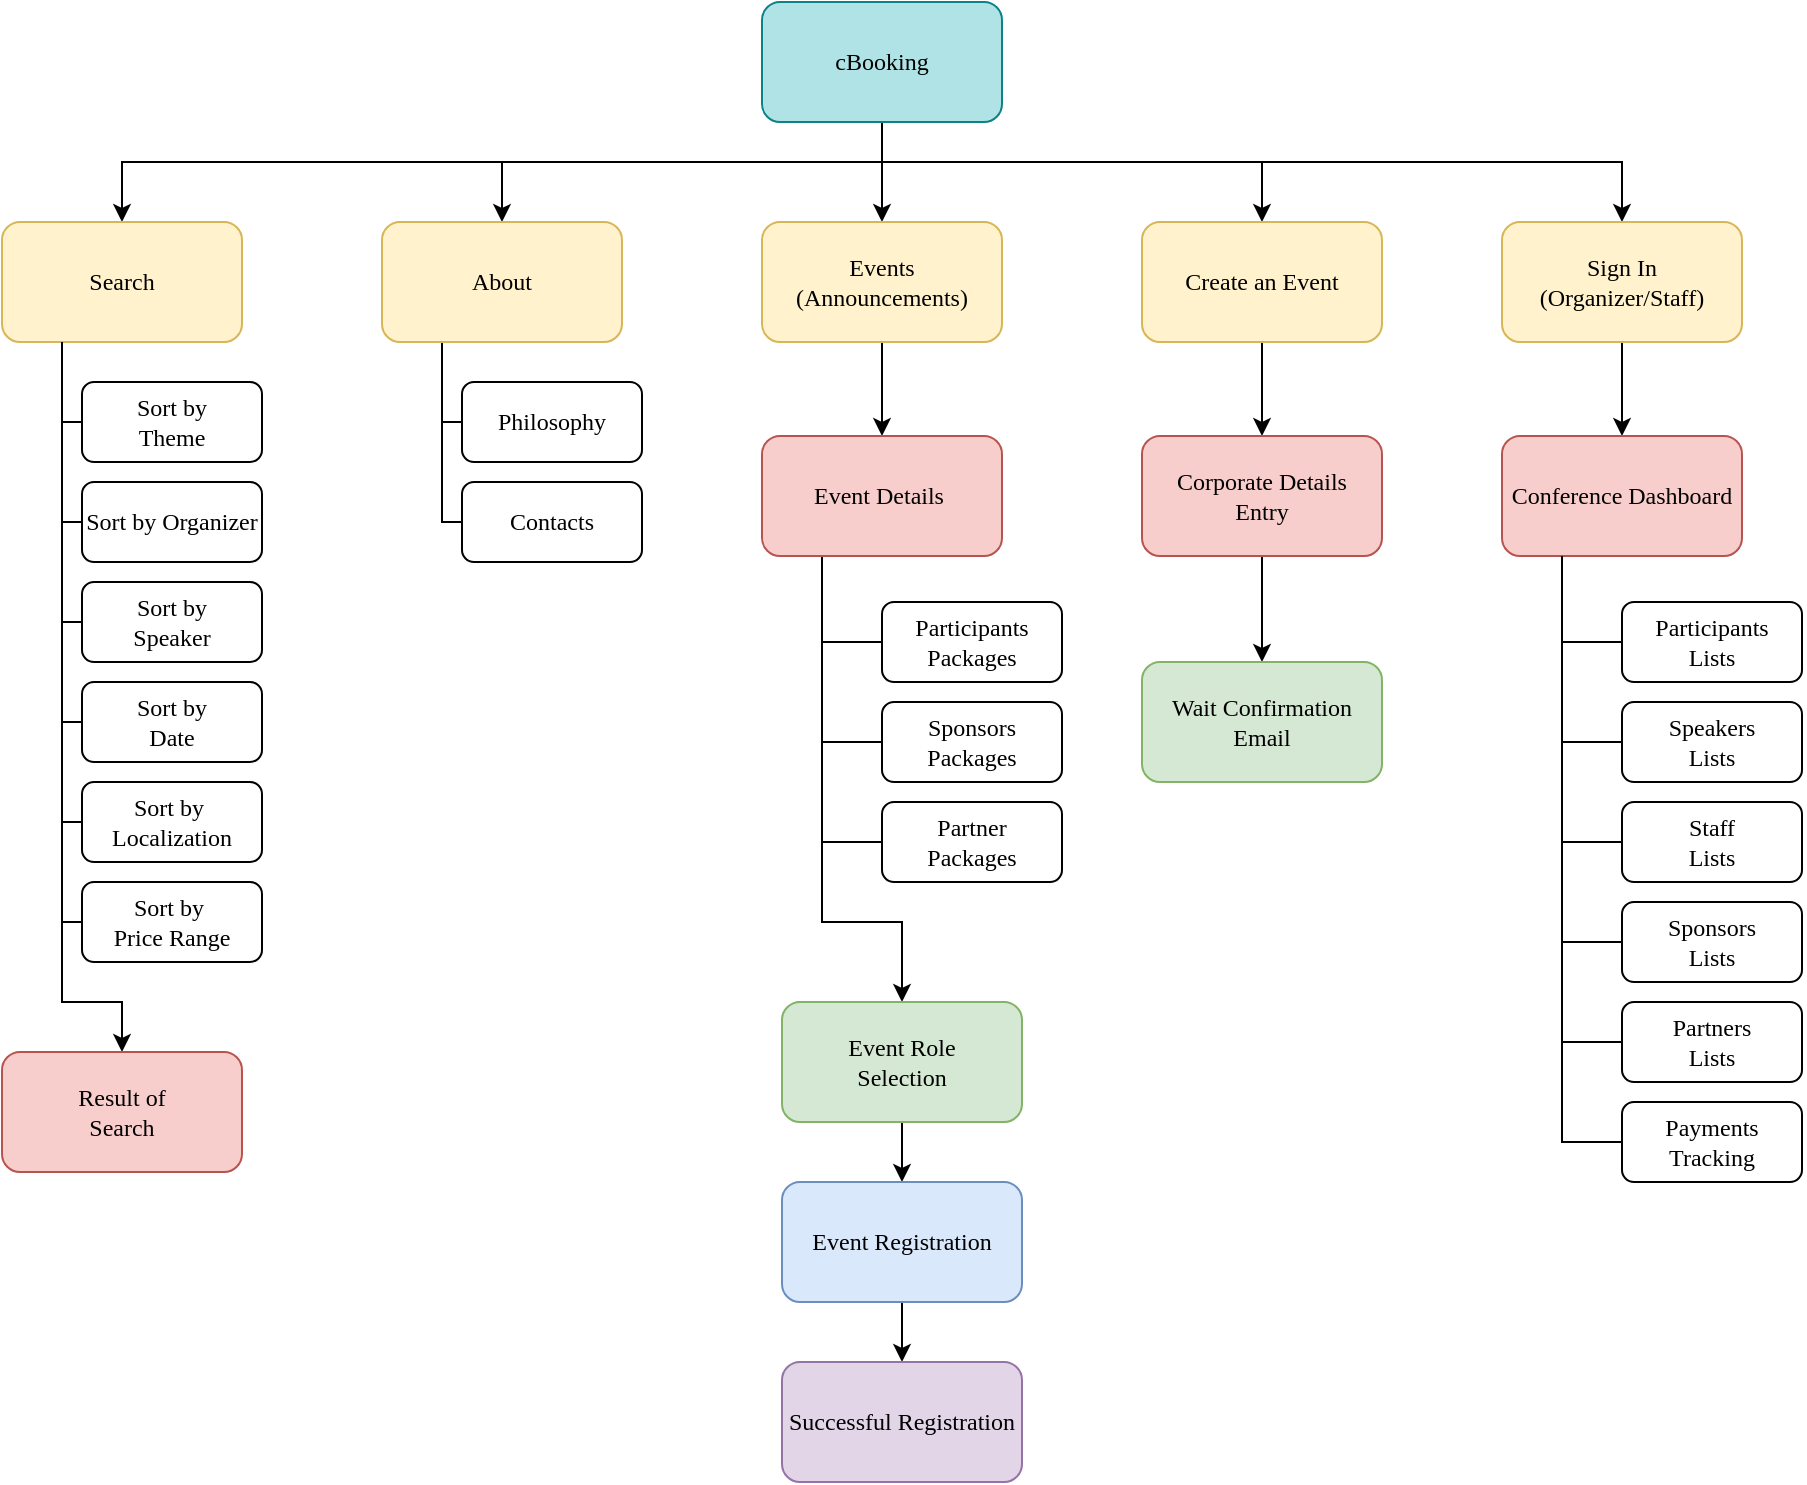 <mxfile version="13.10.0" type="github">
  <diagram name="Page-1" id="97916047-d0de-89f5-080d-49f4d83e522f">
    <mxGraphModel dx="1673" dy="934" grid="1" gridSize="10" guides="1" tooltips="1" connect="1" arrows="1" fold="1" page="1" pageScale="1.5" pageWidth="1169" pageHeight="827" background="#ffffff" math="0" shadow="0">
      <root>
        <mxCell id="0" />
        <mxCell id="1" parent="0" />
        <mxCell id="v0h3LR7NTTZBpTmHbnjR-62" style="edgeStyle=orthogonalEdgeStyle;rounded=0;orthogonalLoop=1;jettySize=auto;html=1;entryX=0.5;entryY=0;entryDx=0;entryDy=0;fontFamily=Tahoma;" edge="1" parent="1" source="v0h3LR7NTTZBpTmHbnjR-58" target="v0h3LR7NTTZBpTmHbnjR-61">
          <mxGeometry relative="1" as="geometry">
            <Array as="points">
              <mxPoint x="770" y="230" />
              <mxPoint x="580" y="230" />
            </Array>
          </mxGeometry>
        </mxCell>
        <mxCell id="v0h3LR7NTTZBpTmHbnjR-66" style="edgeStyle=orthogonalEdgeStyle;rounded=0;orthogonalLoop=1;jettySize=auto;html=1;fontFamily=Tahoma;" edge="1" parent="1" source="v0h3LR7NTTZBpTmHbnjR-58" target="v0h3LR7NTTZBpTmHbnjR-65">
          <mxGeometry relative="1" as="geometry">
            <Array as="points">
              <mxPoint x="770" y="230" />
              <mxPoint x="1140" y="230" />
            </Array>
          </mxGeometry>
        </mxCell>
        <mxCell id="v0h3LR7NTTZBpTmHbnjR-67" style="edgeStyle=orthogonalEdgeStyle;rounded=0;orthogonalLoop=1;jettySize=auto;html=1;exitX=0.5;exitY=1;exitDx=0;exitDy=0;entryX=0.5;entryY=0;entryDx=0;entryDy=0;fontFamily=Tahoma;" edge="1" parent="1" source="v0h3LR7NTTZBpTmHbnjR-58" target="v0h3LR7NTTZBpTmHbnjR-63">
          <mxGeometry relative="1" as="geometry">
            <Array as="points">
              <mxPoint x="770" y="210" />
              <mxPoint x="770" y="260" />
            </Array>
          </mxGeometry>
        </mxCell>
        <mxCell id="v0h3LR7NTTZBpTmHbnjR-68" style="edgeStyle=orthogonalEdgeStyle;rounded=0;orthogonalLoop=1;jettySize=auto;html=1;exitX=0.5;exitY=1;exitDx=0;exitDy=0;fontFamily=Tahoma;" edge="1" parent="1" source="v0h3LR7NTTZBpTmHbnjR-58" target="v0h3LR7NTTZBpTmHbnjR-64">
          <mxGeometry relative="1" as="geometry">
            <Array as="points">
              <mxPoint x="770" y="230" />
              <mxPoint x="960" y="230" />
            </Array>
          </mxGeometry>
        </mxCell>
        <mxCell id="v0h3LR7NTTZBpTmHbnjR-74" style="edgeStyle=orthogonalEdgeStyle;rounded=0;orthogonalLoop=1;jettySize=auto;html=1;exitX=0.5;exitY=1;exitDx=0;exitDy=0;fontFamily=Tahoma;" edge="1" parent="1" source="v0h3LR7NTTZBpTmHbnjR-58" target="v0h3LR7NTTZBpTmHbnjR-73">
          <mxGeometry relative="1" as="geometry">
            <Array as="points">
              <mxPoint x="770" y="230" />
              <mxPoint x="390" y="230" />
            </Array>
          </mxGeometry>
        </mxCell>
        <mxCell id="v0h3LR7NTTZBpTmHbnjR-58" value="cBooking" style="rounded=1;whiteSpace=wrap;html=1;fontFamily=Tahoma;fillColor=#b0e3e6;strokeColor=#0e8088;" vertex="1" parent="1">
          <mxGeometry x="710" y="150" width="120" height="60" as="geometry" />
        </mxCell>
        <mxCell id="v0h3LR7NTTZBpTmHbnjR-100" style="edgeStyle=none;rounded=0;orthogonalLoop=1;jettySize=auto;html=1;exitX=0.25;exitY=1;exitDx=0;exitDy=0;entryX=0;entryY=0.5;entryDx=0;entryDy=0;endArrow=none;endFill=0;fontFamily=Tahoma;" edge="1" parent="1" source="v0h3LR7NTTZBpTmHbnjR-61" target="v0h3LR7NTTZBpTmHbnjR-98">
          <mxGeometry relative="1" as="geometry">
            <Array as="points">
              <mxPoint x="550" y="360" />
            </Array>
          </mxGeometry>
        </mxCell>
        <mxCell id="v0h3LR7NTTZBpTmHbnjR-101" style="edgeStyle=none;rounded=0;orthogonalLoop=1;jettySize=auto;html=1;exitX=0.25;exitY=1;exitDx=0;exitDy=0;entryX=0;entryY=0.5;entryDx=0;entryDy=0;endArrow=none;endFill=0;fontFamily=Tahoma;" edge="1" parent="1" source="v0h3LR7NTTZBpTmHbnjR-61" target="v0h3LR7NTTZBpTmHbnjR-99">
          <mxGeometry relative="1" as="geometry">
            <Array as="points">
              <mxPoint x="550" y="410" />
            </Array>
          </mxGeometry>
        </mxCell>
        <mxCell id="v0h3LR7NTTZBpTmHbnjR-61" value="About" style="rounded=1;whiteSpace=wrap;html=1;fontFamily=Tahoma;fillColor=#fff2cc;strokeColor=#d6b656;" vertex="1" parent="1">
          <mxGeometry x="520" y="260" width="120" height="60" as="geometry" />
        </mxCell>
        <mxCell id="v0h3LR7NTTZBpTmHbnjR-79" style="edgeStyle=orthogonalEdgeStyle;rounded=0;orthogonalLoop=1;jettySize=auto;html=1;exitX=0.5;exitY=1;exitDx=0;exitDy=0;entryX=0.5;entryY=0;entryDx=0;entryDy=0;fontFamily=Tahoma;" edge="1" parent="1" source="v0h3LR7NTTZBpTmHbnjR-63" target="v0h3LR7NTTZBpTmHbnjR-78">
          <mxGeometry relative="1" as="geometry" />
        </mxCell>
        <mxCell id="v0h3LR7NTTZBpTmHbnjR-63" value="Events&lt;br&gt;(Announcements)" style="rounded=1;whiteSpace=wrap;html=1;fontFamily=Tahoma;fillColor=#fff2cc;strokeColor=#d6b656;" vertex="1" parent="1">
          <mxGeometry x="710" y="260" width="120" height="60" as="geometry" />
        </mxCell>
        <mxCell id="v0h3LR7NTTZBpTmHbnjR-70" style="edgeStyle=orthogonalEdgeStyle;rounded=0;orthogonalLoop=1;jettySize=auto;html=1;entryX=0.5;entryY=0;entryDx=0;entryDy=0;fontFamily=Tahoma;" edge="1" parent="1" source="v0h3LR7NTTZBpTmHbnjR-64" target="v0h3LR7NTTZBpTmHbnjR-69">
          <mxGeometry relative="1" as="geometry" />
        </mxCell>
        <mxCell id="v0h3LR7NTTZBpTmHbnjR-64" value="Create an Event" style="rounded=1;whiteSpace=wrap;html=1;fontFamily=Tahoma;fillColor=#fff2cc;strokeColor=#d6b656;" vertex="1" parent="1">
          <mxGeometry x="900" y="260" width="120" height="60" as="geometry" />
        </mxCell>
        <mxCell id="v0h3LR7NTTZBpTmHbnjR-72" style="edgeStyle=orthogonalEdgeStyle;rounded=0;orthogonalLoop=1;jettySize=auto;html=1;entryX=0.5;entryY=0;entryDx=0;entryDy=0;fontFamily=Tahoma;" edge="1" parent="1" source="v0h3LR7NTTZBpTmHbnjR-65" target="v0h3LR7NTTZBpTmHbnjR-71">
          <mxGeometry relative="1" as="geometry" />
        </mxCell>
        <mxCell id="v0h3LR7NTTZBpTmHbnjR-65" value="Sign In&lt;br&gt;(Organizer/Staff)" style="rounded=1;whiteSpace=wrap;html=1;fontFamily=Tahoma;fillColor=#fff2cc;strokeColor=#d6b656;" vertex="1" parent="1">
          <mxGeometry x="1080" y="260" width="120" height="60" as="geometry" />
        </mxCell>
        <mxCell id="v0h3LR7NTTZBpTmHbnjR-129" style="edgeStyle=none;rounded=0;orthogonalLoop=1;jettySize=auto;html=1;exitX=0.5;exitY=1;exitDx=0;exitDy=0;startArrow=none;startFill=0;endArrow=classic;endFill=1;fontFamily=Tahoma;" edge="1" parent="1" source="v0h3LR7NTTZBpTmHbnjR-69" target="v0h3LR7NTTZBpTmHbnjR-128">
          <mxGeometry relative="1" as="geometry" />
        </mxCell>
        <mxCell id="v0h3LR7NTTZBpTmHbnjR-69" value="Corporate Details&lt;br&gt;Entry" style="rounded=1;whiteSpace=wrap;html=1;fontFamily=Tahoma;fillColor=#f8cecc;strokeColor=#b85450;" vertex="1" parent="1">
          <mxGeometry x="900" y="367" width="120" height="60" as="geometry" />
        </mxCell>
        <mxCell id="v0h3LR7NTTZBpTmHbnjR-85" style="edgeStyle=orthogonalEdgeStyle;rounded=0;orthogonalLoop=1;jettySize=auto;html=1;exitX=0.25;exitY=1;exitDx=0;exitDy=0;entryX=0;entryY=0.5;entryDx=0;entryDy=0;fontFamily=Tahoma;endArrow=none;endFill=0;" edge="1" parent="1" source="v0h3LR7NTTZBpTmHbnjR-71" target="v0h3LR7NTTZBpTmHbnjR-80">
          <mxGeometry relative="1" as="geometry" />
        </mxCell>
        <mxCell id="v0h3LR7NTTZBpTmHbnjR-86" style="edgeStyle=none;rounded=0;orthogonalLoop=1;jettySize=auto;html=1;exitX=0.25;exitY=1;exitDx=0;exitDy=0;entryX=0;entryY=0.5;entryDx=0;entryDy=0;endArrow=none;endFill=0;fontFamily=Tahoma;" edge="1" parent="1" source="v0h3LR7NTTZBpTmHbnjR-71" target="v0h3LR7NTTZBpTmHbnjR-81">
          <mxGeometry relative="1" as="geometry">
            <Array as="points">
              <mxPoint x="1110" y="520" />
            </Array>
          </mxGeometry>
        </mxCell>
        <mxCell id="v0h3LR7NTTZBpTmHbnjR-87" style="edgeStyle=none;rounded=0;orthogonalLoop=1;jettySize=auto;html=1;exitX=0.25;exitY=1;exitDx=0;exitDy=0;entryX=0;entryY=0.5;entryDx=0;entryDy=0;endArrow=none;endFill=0;fontFamily=Tahoma;" edge="1" parent="1" source="v0h3LR7NTTZBpTmHbnjR-71" target="v0h3LR7NTTZBpTmHbnjR-82">
          <mxGeometry relative="1" as="geometry">
            <Array as="points">
              <mxPoint x="1110" y="570" />
            </Array>
          </mxGeometry>
        </mxCell>
        <mxCell id="v0h3LR7NTTZBpTmHbnjR-88" style="edgeStyle=none;rounded=0;orthogonalLoop=1;jettySize=auto;html=1;exitX=0.25;exitY=1;exitDx=0;exitDy=0;entryX=0;entryY=0.5;entryDx=0;entryDy=0;endArrow=none;endFill=0;fontFamily=Tahoma;" edge="1" parent="1" source="v0h3LR7NTTZBpTmHbnjR-71" target="v0h3LR7NTTZBpTmHbnjR-83">
          <mxGeometry relative="1" as="geometry">
            <Array as="points">
              <mxPoint x="1110" y="620" />
            </Array>
          </mxGeometry>
        </mxCell>
        <mxCell id="v0h3LR7NTTZBpTmHbnjR-89" style="edgeStyle=none;rounded=0;orthogonalLoop=1;jettySize=auto;html=1;exitX=0.25;exitY=1;exitDx=0;exitDy=0;entryX=0;entryY=0.5;entryDx=0;entryDy=0;endArrow=none;endFill=0;fontFamily=Tahoma;" edge="1" parent="1" source="v0h3LR7NTTZBpTmHbnjR-71" target="v0h3LR7NTTZBpTmHbnjR-84">
          <mxGeometry relative="1" as="geometry">
            <Array as="points">
              <mxPoint x="1110" y="670" />
            </Array>
          </mxGeometry>
        </mxCell>
        <mxCell id="v0h3LR7NTTZBpTmHbnjR-71" value="Conference Dashboard" style="rounded=1;whiteSpace=wrap;html=1;fontFamily=Tahoma;fillColor=#f8cecc;strokeColor=#b85450;" vertex="1" parent="1">
          <mxGeometry x="1080" y="367" width="120" height="60" as="geometry" />
        </mxCell>
        <mxCell id="v0h3LR7NTTZBpTmHbnjR-112" style="edgeStyle=none;rounded=0;orthogonalLoop=1;jettySize=auto;html=1;exitX=0.25;exitY=1;exitDx=0;exitDy=0;entryX=0;entryY=0.5;entryDx=0;entryDy=0;startArrow=none;startFill=0;endArrow=none;endFill=0;fontFamily=Tahoma;" edge="1" parent="1" source="v0h3LR7NTTZBpTmHbnjR-73" target="v0h3LR7NTTZBpTmHbnjR-104">
          <mxGeometry relative="1" as="geometry">
            <Array as="points">
              <mxPoint x="360" y="360" />
            </Array>
          </mxGeometry>
        </mxCell>
        <mxCell id="v0h3LR7NTTZBpTmHbnjR-133" style="edgeStyle=none;rounded=0;orthogonalLoop=1;jettySize=auto;html=1;exitX=0.25;exitY=1;exitDx=0;exitDy=0;startArrow=none;startFill=0;endArrow=classic;endFill=1;fontFamily=Tahoma;" edge="1" parent="1" source="v0h3LR7NTTZBpTmHbnjR-73" target="v0h3LR7NTTZBpTmHbnjR-132">
          <mxGeometry relative="1" as="geometry">
            <Array as="points">
              <mxPoint x="360" y="650" />
              <mxPoint x="390" y="650" />
            </Array>
          </mxGeometry>
        </mxCell>
        <mxCell id="v0h3LR7NTTZBpTmHbnjR-73" value="Search" style="rounded=1;whiteSpace=wrap;html=1;fontFamily=Tahoma;fillColor=#fff2cc;strokeColor=#d6b656;" vertex="1" parent="1">
          <mxGeometry x="330" y="260" width="120" height="60" as="geometry" />
        </mxCell>
        <mxCell id="v0h3LR7NTTZBpTmHbnjR-93" style="edgeStyle=none;rounded=0;orthogonalLoop=1;jettySize=auto;html=1;exitX=0.25;exitY=1;exitDx=0;exitDy=0;entryX=0;entryY=0.5;entryDx=0;entryDy=0;endArrow=none;endFill=0;fontFamily=Tahoma;" edge="1" parent="1" source="v0h3LR7NTTZBpTmHbnjR-78" target="v0h3LR7NTTZBpTmHbnjR-90">
          <mxGeometry relative="1" as="geometry">
            <Array as="points">
              <mxPoint x="740" y="470" />
            </Array>
          </mxGeometry>
        </mxCell>
        <mxCell id="v0h3LR7NTTZBpTmHbnjR-94" style="edgeStyle=none;rounded=0;orthogonalLoop=1;jettySize=auto;html=1;exitX=0.25;exitY=1;exitDx=0;exitDy=0;entryX=0;entryY=0.5;entryDx=0;entryDy=0;endArrow=none;endFill=0;fontFamily=Tahoma;" edge="1" parent="1" source="v0h3LR7NTTZBpTmHbnjR-78" target="v0h3LR7NTTZBpTmHbnjR-91">
          <mxGeometry relative="1" as="geometry">
            <Array as="points">
              <mxPoint x="740" y="520" />
            </Array>
          </mxGeometry>
        </mxCell>
        <mxCell id="v0h3LR7NTTZBpTmHbnjR-95" style="edgeStyle=none;rounded=0;orthogonalLoop=1;jettySize=auto;html=1;exitX=0.25;exitY=1;exitDx=0;exitDy=0;entryX=0;entryY=0.5;entryDx=0;entryDy=0;endArrow=none;endFill=0;fontFamily=Tahoma;" edge="1" parent="1" source="v0h3LR7NTTZBpTmHbnjR-78" target="v0h3LR7NTTZBpTmHbnjR-92">
          <mxGeometry relative="1" as="geometry">
            <Array as="points">
              <mxPoint x="740" y="570" />
            </Array>
          </mxGeometry>
        </mxCell>
        <mxCell id="v0h3LR7NTTZBpTmHbnjR-103" style="edgeStyle=none;rounded=0;orthogonalLoop=1;jettySize=auto;html=1;exitX=0.25;exitY=1;exitDx=0;exitDy=0;entryX=0.5;entryY=0;entryDx=0;entryDy=0;endArrow=classic;endFill=1;fontFamily=Tahoma;" edge="1" parent="1" source="v0h3LR7NTTZBpTmHbnjR-78" target="v0h3LR7NTTZBpTmHbnjR-102">
          <mxGeometry relative="1" as="geometry">
            <Array as="points">
              <mxPoint x="740" y="610" />
              <mxPoint x="780" y="610" />
            </Array>
          </mxGeometry>
        </mxCell>
        <mxCell id="v0h3LR7NTTZBpTmHbnjR-78" value="Event Details&amp;nbsp;" style="rounded=1;whiteSpace=wrap;html=1;fontFamily=Tahoma;fillColor=#f8cecc;strokeColor=#b85450;" vertex="1" parent="1">
          <mxGeometry x="710" y="367" width="120" height="60" as="geometry" />
        </mxCell>
        <mxCell id="v0h3LR7NTTZBpTmHbnjR-80" value="Participants&lt;br&gt;Lists" style="rounded=1;whiteSpace=wrap;html=1;fontFamily=Tahoma;" vertex="1" parent="1">
          <mxGeometry x="1140" y="450" width="90" height="40" as="geometry" />
        </mxCell>
        <mxCell id="v0h3LR7NTTZBpTmHbnjR-81" value="Speakers&lt;br&gt;Lists" style="rounded=1;whiteSpace=wrap;html=1;fontFamily=Tahoma;" vertex="1" parent="1">
          <mxGeometry x="1140" y="500" width="90" height="40" as="geometry" />
        </mxCell>
        <mxCell id="v0h3LR7NTTZBpTmHbnjR-82" value="Staff&lt;br&gt;Lists" style="rounded=1;whiteSpace=wrap;html=1;fontFamily=Tahoma;" vertex="1" parent="1">
          <mxGeometry x="1140" y="550" width="90" height="40" as="geometry" />
        </mxCell>
        <mxCell id="v0h3LR7NTTZBpTmHbnjR-83" value="Sponsors&lt;br&gt;Lists" style="rounded=1;whiteSpace=wrap;html=1;fontFamily=Tahoma;" vertex="1" parent="1">
          <mxGeometry x="1140" y="600" width="90" height="40" as="geometry" />
        </mxCell>
        <mxCell id="v0h3LR7NTTZBpTmHbnjR-84" value="Partners&lt;br&gt;Lists" style="rounded=1;whiteSpace=wrap;html=1;fontFamily=Tahoma;" vertex="1" parent="1">
          <mxGeometry x="1140" y="650" width="90" height="40" as="geometry" />
        </mxCell>
        <mxCell id="v0h3LR7NTTZBpTmHbnjR-90" value="Participants&lt;br&gt;Packages" style="rounded=1;whiteSpace=wrap;html=1;fontFamily=Tahoma;" vertex="1" parent="1">
          <mxGeometry x="770" y="450" width="90" height="40" as="geometry" />
        </mxCell>
        <mxCell id="v0h3LR7NTTZBpTmHbnjR-91" value="Sponsors&lt;br&gt;Packages" style="rounded=1;whiteSpace=wrap;html=1;fontFamily=Tahoma;" vertex="1" parent="1">
          <mxGeometry x="770" y="500" width="90" height="40" as="geometry" />
        </mxCell>
        <mxCell id="v0h3LR7NTTZBpTmHbnjR-92" value="Partner&lt;br&gt;Packages" style="rounded=1;whiteSpace=wrap;html=1;fontFamily=Tahoma;" vertex="1" parent="1">
          <mxGeometry x="770" y="550" width="90" height="40" as="geometry" />
        </mxCell>
        <mxCell id="v0h3LR7NTTZBpTmHbnjR-96" style="edgeStyle=none;rounded=0;orthogonalLoop=1;jettySize=auto;html=1;exitX=1;exitY=0.5;exitDx=0;exitDy=0;endArrow=none;endFill=0;fontFamily=Tahoma;" edge="1" parent="1" source="v0h3LR7NTTZBpTmHbnjR-82" target="v0h3LR7NTTZBpTmHbnjR-82">
          <mxGeometry relative="1" as="geometry" />
        </mxCell>
        <mxCell id="v0h3LR7NTTZBpTmHbnjR-97" style="edgeStyle=none;rounded=0;orthogonalLoop=1;jettySize=auto;html=1;exitX=1;exitY=0.5;exitDx=0;exitDy=0;endArrow=none;endFill=0;fontFamily=Tahoma;" edge="1" parent="1" source="v0h3LR7NTTZBpTmHbnjR-82" target="v0h3LR7NTTZBpTmHbnjR-82">
          <mxGeometry relative="1" as="geometry" />
        </mxCell>
        <mxCell id="v0h3LR7NTTZBpTmHbnjR-98" value="Philosophy" style="rounded=1;whiteSpace=wrap;html=1;fontFamily=Tahoma;" vertex="1" parent="1">
          <mxGeometry x="560" y="340" width="90" height="40" as="geometry" />
        </mxCell>
        <mxCell id="v0h3LR7NTTZBpTmHbnjR-99" value="Contacts" style="rounded=1;whiteSpace=wrap;html=1;fontFamily=Tahoma;" vertex="1" parent="1">
          <mxGeometry x="560" y="390" width="90" height="40" as="geometry" />
        </mxCell>
        <mxCell id="v0h3LR7NTTZBpTmHbnjR-124" style="edgeStyle=none;rounded=0;orthogonalLoop=1;jettySize=auto;html=1;exitX=0.5;exitY=1;exitDx=0;exitDy=0;entryX=0.5;entryY=0;entryDx=0;entryDy=0;startArrow=none;startFill=0;endArrow=classic;endFill=1;fontFamily=Tahoma;" edge="1" parent="1" source="v0h3LR7NTTZBpTmHbnjR-102" target="v0h3LR7NTTZBpTmHbnjR-123">
          <mxGeometry relative="1" as="geometry" />
        </mxCell>
        <mxCell id="v0h3LR7NTTZBpTmHbnjR-102" value="Event Role &lt;br&gt;Selection" style="rounded=1;whiteSpace=wrap;html=1;fontFamily=Tahoma;fillColor=#d5e8d4;strokeColor=#82b366;" vertex="1" parent="1">
          <mxGeometry x="720" y="650" width="120" height="60" as="geometry" />
        </mxCell>
        <mxCell id="v0h3LR7NTTZBpTmHbnjR-104" value="Sort by&lt;br&gt;Theme" style="rounded=1;whiteSpace=wrap;html=1;fontFamily=Tahoma;" vertex="1" parent="1">
          <mxGeometry x="370" y="340" width="90" height="40" as="geometry" />
        </mxCell>
        <mxCell id="v0h3LR7NTTZBpTmHbnjR-113" style="edgeStyle=none;rounded=0;orthogonalLoop=1;jettySize=auto;html=1;exitX=0;exitY=0.5;exitDx=0;exitDy=0;entryX=0.25;entryY=1;entryDx=0;entryDy=0;startArrow=none;startFill=0;endArrow=none;endFill=0;fontFamily=Tahoma;" edge="1" parent="1" source="v0h3LR7NTTZBpTmHbnjR-105" target="v0h3LR7NTTZBpTmHbnjR-73">
          <mxGeometry relative="1" as="geometry">
            <Array as="points">
              <mxPoint x="360" y="410" />
            </Array>
          </mxGeometry>
        </mxCell>
        <mxCell id="v0h3LR7NTTZBpTmHbnjR-105" value="Sort by Organizer" style="rounded=1;whiteSpace=wrap;html=1;fontFamily=Tahoma;" vertex="1" parent="1">
          <mxGeometry x="370" y="390" width="90" height="40" as="geometry" />
        </mxCell>
        <mxCell id="v0h3LR7NTTZBpTmHbnjR-114" style="edgeStyle=none;rounded=0;orthogonalLoop=1;jettySize=auto;html=1;exitX=0;exitY=0.5;exitDx=0;exitDy=0;entryX=0.25;entryY=1;entryDx=0;entryDy=0;startArrow=none;startFill=0;endArrow=none;endFill=0;fontFamily=Tahoma;" edge="1" parent="1" source="v0h3LR7NTTZBpTmHbnjR-106" target="v0h3LR7NTTZBpTmHbnjR-73">
          <mxGeometry relative="1" as="geometry">
            <Array as="points">
              <mxPoint x="360" y="460" />
            </Array>
          </mxGeometry>
        </mxCell>
        <mxCell id="v0h3LR7NTTZBpTmHbnjR-106" value="Sort by&lt;br&gt;Speaker" style="rounded=1;whiteSpace=wrap;html=1;fontFamily=Tahoma;" vertex="1" parent="1">
          <mxGeometry x="370" y="440" width="90" height="40" as="geometry" />
        </mxCell>
        <mxCell id="v0h3LR7NTTZBpTmHbnjR-115" style="edgeStyle=none;rounded=0;orthogonalLoop=1;jettySize=auto;html=1;exitX=0;exitY=0.5;exitDx=0;exitDy=0;entryX=0.25;entryY=1;entryDx=0;entryDy=0;startArrow=none;startFill=0;endArrow=none;endFill=0;fontFamily=Tahoma;" edge="1" parent="1" source="v0h3LR7NTTZBpTmHbnjR-107" target="v0h3LR7NTTZBpTmHbnjR-73">
          <mxGeometry relative="1" as="geometry">
            <Array as="points">
              <mxPoint x="360" y="510" />
            </Array>
          </mxGeometry>
        </mxCell>
        <mxCell id="v0h3LR7NTTZBpTmHbnjR-107" value="Sort by&lt;br&gt;Date" style="rounded=1;whiteSpace=wrap;html=1;fontFamily=Tahoma;" vertex="1" parent="1">
          <mxGeometry x="370" y="490" width="90" height="40" as="geometry" />
        </mxCell>
        <mxCell id="v0h3LR7NTTZBpTmHbnjR-116" style="edgeStyle=none;rounded=0;orthogonalLoop=1;jettySize=auto;html=1;exitX=0;exitY=0.5;exitDx=0;exitDy=0;entryX=0.25;entryY=1;entryDx=0;entryDy=0;startArrow=none;startFill=0;endArrow=none;endFill=0;fontFamily=Tahoma;" edge="1" parent="1" source="v0h3LR7NTTZBpTmHbnjR-108" target="v0h3LR7NTTZBpTmHbnjR-73">
          <mxGeometry relative="1" as="geometry">
            <Array as="points">
              <mxPoint x="360" y="560" />
            </Array>
          </mxGeometry>
        </mxCell>
        <mxCell id="v0h3LR7NTTZBpTmHbnjR-108" value="Sort by&amp;nbsp;&lt;br&gt;Localization" style="rounded=1;whiteSpace=wrap;html=1;fontFamily=Tahoma;" vertex="1" parent="1">
          <mxGeometry x="370" y="540" width="90" height="40" as="geometry" />
        </mxCell>
        <mxCell id="v0h3LR7NTTZBpTmHbnjR-109" style="edgeStyle=none;rounded=0;orthogonalLoop=1;jettySize=auto;html=1;exitX=1;exitY=0.5;exitDx=0;exitDy=0;endArrow=none;endFill=0;fontFamily=Tahoma;" edge="1" parent="1" source="v0h3LR7NTTZBpTmHbnjR-106" target="v0h3LR7NTTZBpTmHbnjR-106">
          <mxGeometry relative="1" as="geometry" />
        </mxCell>
        <mxCell id="v0h3LR7NTTZBpTmHbnjR-110" style="edgeStyle=none;rounded=0;orthogonalLoop=1;jettySize=auto;html=1;exitX=1;exitY=0.5;exitDx=0;exitDy=0;endArrow=none;endFill=0;fontFamily=Tahoma;" edge="1" parent="1" source="v0h3LR7NTTZBpTmHbnjR-106" target="v0h3LR7NTTZBpTmHbnjR-106">
          <mxGeometry relative="1" as="geometry" />
        </mxCell>
        <mxCell id="v0h3LR7NTTZBpTmHbnjR-117" style="edgeStyle=none;rounded=0;orthogonalLoop=1;jettySize=auto;html=1;exitX=0;exitY=0.5;exitDx=0;exitDy=0;entryX=0.25;entryY=1;entryDx=0;entryDy=0;startArrow=none;startFill=0;endArrow=none;endFill=0;fontFamily=Tahoma;" edge="1" parent="1" source="v0h3LR7NTTZBpTmHbnjR-111" target="v0h3LR7NTTZBpTmHbnjR-73">
          <mxGeometry relative="1" as="geometry">
            <Array as="points">
              <mxPoint x="360" y="610" />
            </Array>
          </mxGeometry>
        </mxCell>
        <mxCell id="v0h3LR7NTTZBpTmHbnjR-111" value="Sort by&amp;nbsp;&lt;br&gt;Price Range" style="rounded=1;whiteSpace=wrap;html=1;fontFamily=Tahoma;" vertex="1" parent="1">
          <mxGeometry x="370" y="590" width="90" height="40" as="geometry" />
        </mxCell>
        <mxCell id="v0h3LR7NTTZBpTmHbnjR-131" style="edgeStyle=none;rounded=0;orthogonalLoop=1;jettySize=auto;html=1;exitX=0.5;exitY=1;exitDx=0;exitDy=0;entryX=0.5;entryY=0;entryDx=0;entryDy=0;startArrow=none;startFill=0;endArrow=classic;endFill=1;fontFamily=Tahoma;" edge="1" parent="1" source="v0h3LR7NTTZBpTmHbnjR-123" target="v0h3LR7NTTZBpTmHbnjR-130">
          <mxGeometry relative="1" as="geometry" />
        </mxCell>
        <mxCell id="v0h3LR7NTTZBpTmHbnjR-123" value="Event Registration" style="rounded=1;whiteSpace=wrap;html=1;fontFamily=Tahoma;fillColor=#dae8fc;strokeColor=#6c8ebf;" vertex="1" parent="1">
          <mxGeometry x="720" y="740" width="120" height="60" as="geometry" />
        </mxCell>
        <mxCell id="v0h3LR7NTTZBpTmHbnjR-127" style="edgeStyle=none;rounded=0;orthogonalLoop=1;jettySize=auto;html=1;exitX=0;exitY=0.5;exitDx=0;exitDy=0;entryX=0.25;entryY=1;entryDx=0;entryDy=0;startArrow=none;startFill=0;endArrow=none;endFill=0;fontFamily=Tahoma;" edge="1" parent="1" source="v0h3LR7NTTZBpTmHbnjR-126" target="v0h3LR7NTTZBpTmHbnjR-71">
          <mxGeometry relative="1" as="geometry">
            <Array as="points">
              <mxPoint x="1110" y="720" />
            </Array>
          </mxGeometry>
        </mxCell>
        <mxCell id="v0h3LR7NTTZBpTmHbnjR-126" value="Payments Tracking" style="rounded=1;whiteSpace=wrap;html=1;fontFamily=Tahoma;" vertex="1" parent="1">
          <mxGeometry x="1140" y="700" width="90" height="40" as="geometry" />
        </mxCell>
        <mxCell id="v0h3LR7NTTZBpTmHbnjR-128" value="Wait Confirmation Email" style="rounded=1;whiteSpace=wrap;html=1;fontFamily=Tahoma;fillColor=#d5e8d4;strokeColor=#82b366;" vertex="1" parent="1">
          <mxGeometry x="900" y="480" width="120" height="60" as="geometry" />
        </mxCell>
        <mxCell id="v0h3LR7NTTZBpTmHbnjR-130" value="Successful Registration" style="rounded=1;whiteSpace=wrap;html=1;fontFamily=Tahoma;fillColor=#e1d5e7;strokeColor=#9673a6;" vertex="1" parent="1">
          <mxGeometry x="720" y="830" width="120" height="60" as="geometry" />
        </mxCell>
        <mxCell id="v0h3LR7NTTZBpTmHbnjR-132" value="Result of &lt;br&gt;Search&lt;br&gt;" style="rounded=1;whiteSpace=wrap;html=1;fontFamily=Tahoma;fillColor=#f8cecc;strokeColor=#b85450;" vertex="1" parent="1">
          <mxGeometry x="330" y="675" width="120" height="60" as="geometry" />
        </mxCell>
      </root>
    </mxGraphModel>
  </diagram>
</mxfile>

